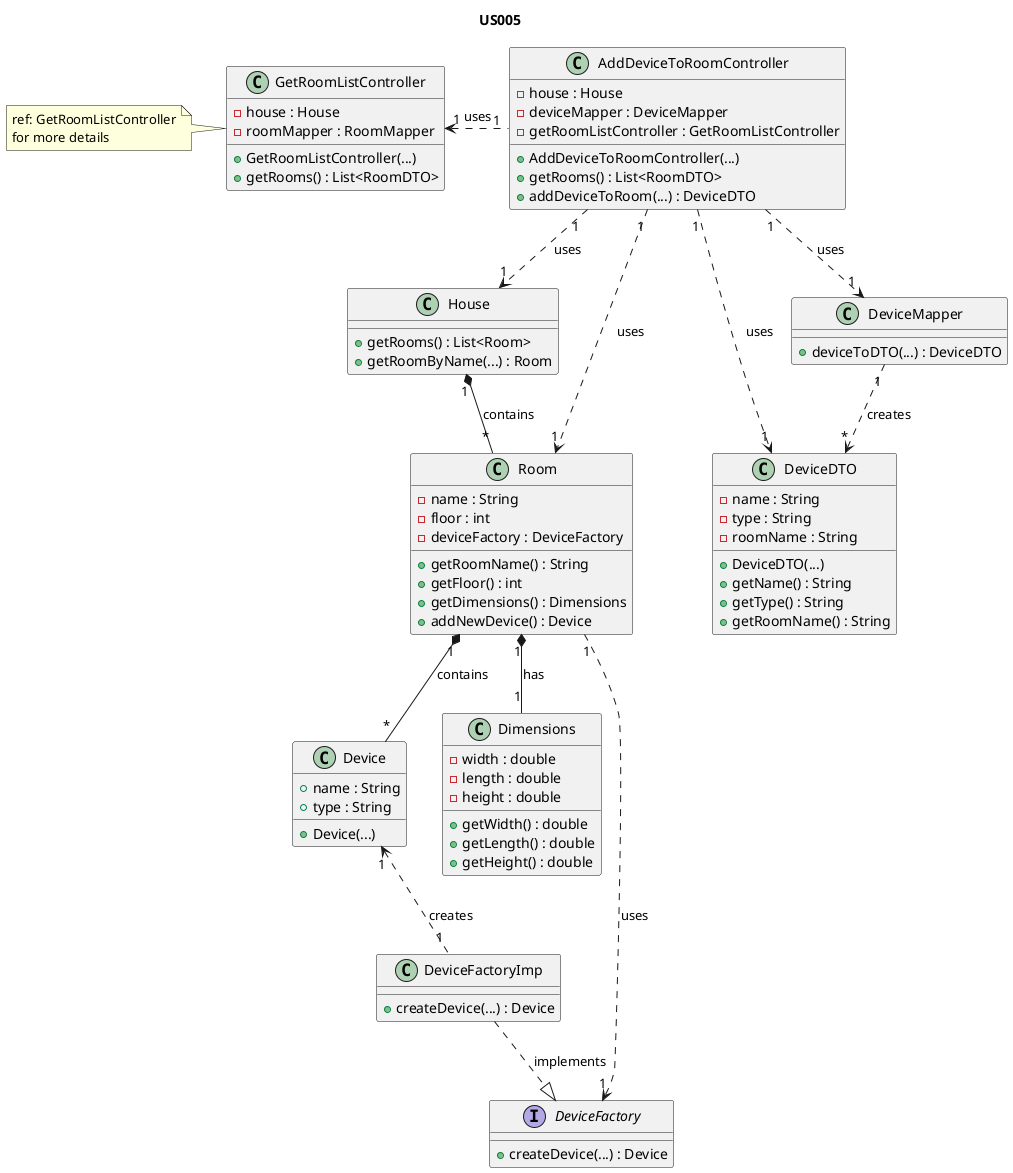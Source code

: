 @startuml

title US005

/'
As a Power User [or Administrator], I want to add a new device to a room, in order to configure it.
'/

class House {
    + getRooms() : List<Room>
    + getRoomByName(...) : Room
}

class Room {
    - name : String
    - floor : int
    - deviceFactory : DeviceFactory
    + getRoomName() : String
    + getFloor() : int
    + getDimensions() : Dimensions
    + addNewDevice() : Device
}

class Dimensions{
    - width : double
    - length : double
    - height : double
    + getWidth() : double
    + getLength() : double
    + getHeight() : double
}

class Device{
    + name : String
    + type : String
    + Device(...)
}

class DeviceFactoryImp{
    + createDevice(...) : Device
}

class DeviceDTO {
    - name : String
    - type : String
    - roomName : String
    + DeviceDTO(...)
    + getName() : String
    + getType() : String
    + getRoomName() : String
}

class AddDeviceToRoomController {
    - house : House
    - deviceMapper : DeviceMapper
    - getRoomListController : GetRoomListController
    + AddDeviceToRoomController(...)
    + getRooms() : List<RoomDTO>
    + addDeviceToRoom(...) : DeviceDTO
}

class GetRoomListController {
    - house : House
    - roomMapper : RoomMapper
    + GetRoomListController(...)
    + getRooms() : List<RoomDTO>
}

class DeviceMapper {
    + deviceToDTO(...) : DeviceDTO
}

interface DeviceFactory {
    + createDevice(...) : Device
}

note left of GetRoomListController : ref: GetRoomListController\nfor more details


AddDeviceToRoomController "1" ..> "1" House : uses
AddDeviceToRoomController "1" ..> "1" Room : uses
House "1" *-- "*" Room : contains
AddDeviceToRoomController "1" ..> "1" DeviceMapper : uses
DeviceMapper "1" ..> "*" DeviceDTO : creates
Room "1" *-- "*" Device : contains
Room "1" ..> "1" DeviceFactory : uses
DeviceFactoryImp "1" .up.> "1" Device : creates
AddDeviceToRoomController "1" .left.> "1" GetRoomListController : uses
AddDeviceToRoomController "1" ..> "1" DeviceDTO : uses
Room "1" *-- "1" Dimensions : has
DeviceFactoryImp ..|>  DeviceFactory : implements

@enduml